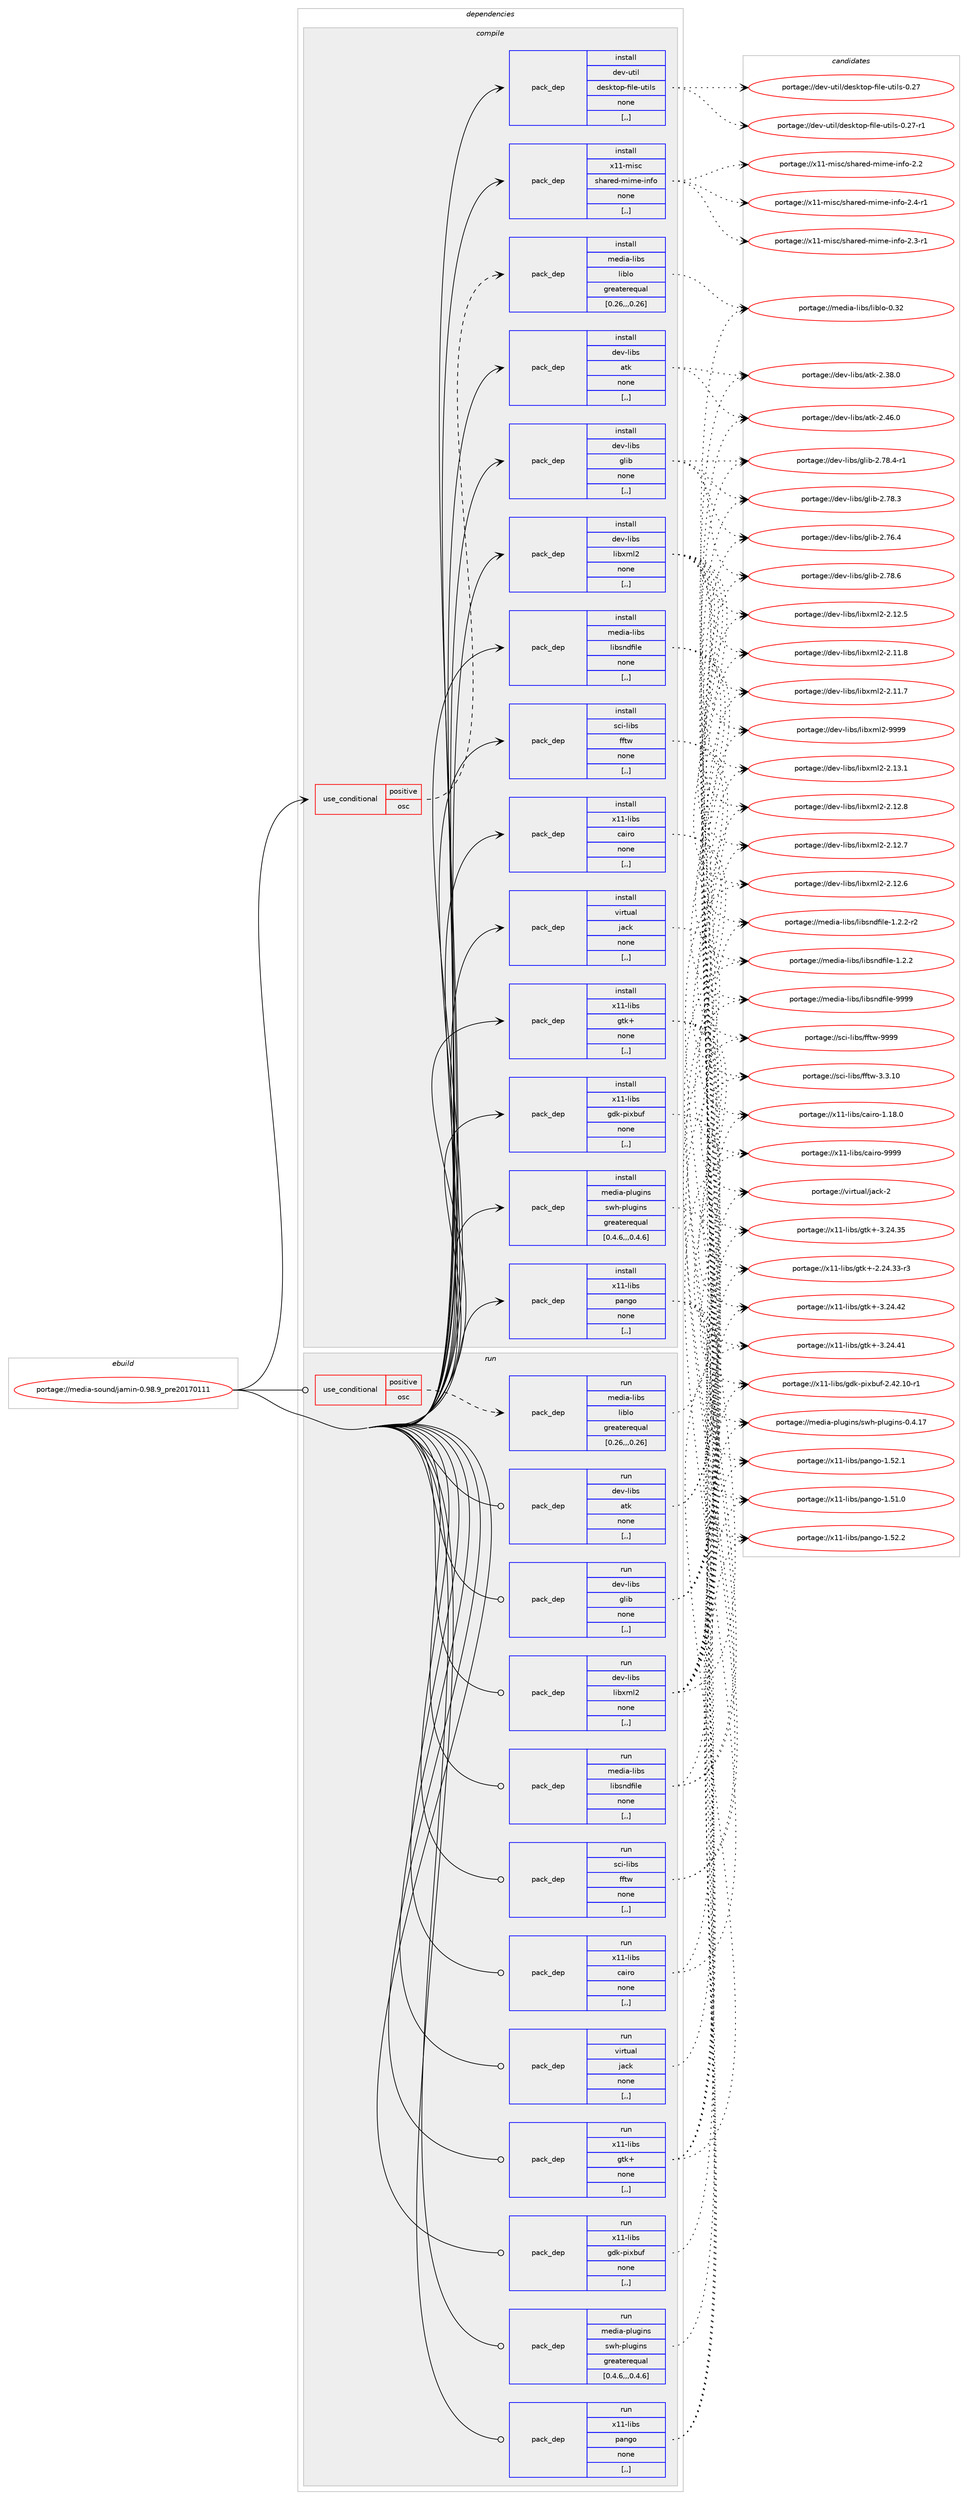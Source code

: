 digraph prolog {

# *************
# Graph options
# *************

newrank=true;
concentrate=true;
compound=true;
graph [rankdir=LR,fontname=Helvetica,fontsize=10,ranksep=1.5];#, ranksep=2.5, nodesep=0.2];
edge  [arrowhead=vee];
node  [fontname=Helvetica,fontsize=10];

# **********
# The ebuild
# **********

subgraph cluster_leftcol {
color=gray;
label=<<i>ebuild</i>>;
id [label="portage://media-sound/jamin-0.98.9_pre20170111", color=red, width=4, href="../media-sound/jamin-0.98.9_pre20170111.svg"];
}

# ****************
# The dependencies
# ****************

subgraph cluster_midcol {
color=gray;
label=<<i>dependencies</i>>;
subgraph cluster_compile {
fillcolor="#eeeeee";
style=filled;
label=<<i>compile</i>>;
subgraph cond79892 {
dependency315631 [label=<<TABLE BORDER="0" CELLBORDER="1" CELLSPACING="0" CELLPADDING="4"><TR><TD ROWSPAN="3" CELLPADDING="10">use_conditional</TD></TR><TR><TD>positive</TD></TR><TR><TD>osc</TD></TR></TABLE>>, shape=none, color=red];
subgraph pack233296 {
dependency315632 [label=<<TABLE BORDER="0" CELLBORDER="1" CELLSPACING="0" CELLPADDING="4" WIDTH="220"><TR><TD ROWSPAN="6" CELLPADDING="30">pack_dep</TD></TR><TR><TD WIDTH="110">install</TD></TR><TR><TD>media-libs</TD></TR><TR><TD>liblo</TD></TR><TR><TD>greaterequal</TD></TR><TR><TD>[0.26,,,0.26]</TD></TR></TABLE>>, shape=none, color=blue];
}
dependency315631:e -> dependency315632:w [weight=20,style="dashed",arrowhead="vee"];
}
id:e -> dependency315631:w [weight=20,style="solid",arrowhead="vee"];
subgraph pack233297 {
dependency315633 [label=<<TABLE BORDER="0" CELLBORDER="1" CELLSPACING="0" CELLPADDING="4" WIDTH="220"><TR><TD ROWSPAN="6" CELLPADDING="30">pack_dep</TD></TR><TR><TD WIDTH="110">install</TD></TR><TR><TD>dev-libs</TD></TR><TR><TD>atk</TD></TR><TR><TD>none</TD></TR><TR><TD>[,,]</TD></TR></TABLE>>, shape=none, color=blue];
}
id:e -> dependency315633:w [weight=20,style="solid",arrowhead="vee"];
subgraph pack233298 {
dependency315634 [label=<<TABLE BORDER="0" CELLBORDER="1" CELLSPACING="0" CELLPADDING="4" WIDTH="220"><TR><TD ROWSPAN="6" CELLPADDING="30">pack_dep</TD></TR><TR><TD WIDTH="110">install</TD></TR><TR><TD>dev-libs</TD></TR><TR><TD>glib</TD></TR><TR><TD>none</TD></TR><TR><TD>[,,]</TD></TR></TABLE>>, shape=none, color=blue];
}
id:e -> dependency315634:w [weight=20,style="solid",arrowhead="vee"];
subgraph pack233299 {
dependency315635 [label=<<TABLE BORDER="0" CELLBORDER="1" CELLSPACING="0" CELLPADDING="4" WIDTH="220"><TR><TD ROWSPAN="6" CELLPADDING="30">pack_dep</TD></TR><TR><TD WIDTH="110">install</TD></TR><TR><TD>dev-libs</TD></TR><TR><TD>libxml2</TD></TR><TR><TD>none</TD></TR><TR><TD>[,,]</TD></TR></TABLE>>, shape=none, color=blue];
}
id:e -> dependency315635:w [weight=20,style="solid",arrowhead="vee"];
subgraph pack233300 {
dependency315636 [label=<<TABLE BORDER="0" CELLBORDER="1" CELLSPACING="0" CELLPADDING="4" WIDTH="220"><TR><TD ROWSPAN="6" CELLPADDING="30">pack_dep</TD></TR><TR><TD WIDTH="110">install</TD></TR><TR><TD>dev-util</TD></TR><TR><TD>desktop-file-utils</TD></TR><TR><TD>none</TD></TR><TR><TD>[,,]</TD></TR></TABLE>>, shape=none, color=blue];
}
id:e -> dependency315636:w [weight=20,style="solid",arrowhead="vee"];
subgraph pack233301 {
dependency315637 [label=<<TABLE BORDER="0" CELLBORDER="1" CELLSPACING="0" CELLPADDING="4" WIDTH="220"><TR><TD ROWSPAN="6" CELLPADDING="30">pack_dep</TD></TR><TR><TD WIDTH="110">install</TD></TR><TR><TD>media-libs</TD></TR><TR><TD>libsndfile</TD></TR><TR><TD>none</TD></TR><TR><TD>[,,]</TD></TR></TABLE>>, shape=none, color=blue];
}
id:e -> dependency315637:w [weight=20,style="solid",arrowhead="vee"];
subgraph pack233302 {
dependency315638 [label=<<TABLE BORDER="0" CELLBORDER="1" CELLSPACING="0" CELLPADDING="4" WIDTH="220"><TR><TD ROWSPAN="6" CELLPADDING="30">pack_dep</TD></TR><TR><TD WIDTH="110">install</TD></TR><TR><TD>media-plugins</TD></TR><TR><TD>swh-plugins</TD></TR><TR><TD>greaterequal</TD></TR><TR><TD>[0.4.6,,,0.4.6]</TD></TR></TABLE>>, shape=none, color=blue];
}
id:e -> dependency315638:w [weight=20,style="solid",arrowhead="vee"];
subgraph pack233303 {
dependency315639 [label=<<TABLE BORDER="0" CELLBORDER="1" CELLSPACING="0" CELLPADDING="4" WIDTH="220"><TR><TD ROWSPAN="6" CELLPADDING="30">pack_dep</TD></TR><TR><TD WIDTH="110">install</TD></TR><TR><TD>sci-libs</TD></TR><TR><TD>fftw</TD></TR><TR><TD>none</TD></TR><TR><TD>[,,]</TD></TR></TABLE>>, shape=none, color=blue];
}
id:e -> dependency315639:w [weight=20,style="solid",arrowhead="vee"];
subgraph pack233304 {
dependency315640 [label=<<TABLE BORDER="0" CELLBORDER="1" CELLSPACING="0" CELLPADDING="4" WIDTH="220"><TR><TD ROWSPAN="6" CELLPADDING="30">pack_dep</TD></TR><TR><TD WIDTH="110">install</TD></TR><TR><TD>virtual</TD></TR><TR><TD>jack</TD></TR><TR><TD>none</TD></TR><TR><TD>[,,]</TD></TR></TABLE>>, shape=none, color=blue];
}
id:e -> dependency315640:w [weight=20,style="solid",arrowhead="vee"];
subgraph pack233305 {
dependency315641 [label=<<TABLE BORDER="0" CELLBORDER="1" CELLSPACING="0" CELLPADDING="4" WIDTH="220"><TR><TD ROWSPAN="6" CELLPADDING="30">pack_dep</TD></TR><TR><TD WIDTH="110">install</TD></TR><TR><TD>x11-libs</TD></TR><TR><TD>cairo</TD></TR><TR><TD>none</TD></TR><TR><TD>[,,]</TD></TR></TABLE>>, shape=none, color=blue];
}
id:e -> dependency315641:w [weight=20,style="solid",arrowhead="vee"];
subgraph pack233306 {
dependency315642 [label=<<TABLE BORDER="0" CELLBORDER="1" CELLSPACING="0" CELLPADDING="4" WIDTH="220"><TR><TD ROWSPAN="6" CELLPADDING="30">pack_dep</TD></TR><TR><TD WIDTH="110">install</TD></TR><TR><TD>x11-libs</TD></TR><TR><TD>gdk-pixbuf</TD></TR><TR><TD>none</TD></TR><TR><TD>[,,]</TD></TR></TABLE>>, shape=none, color=blue];
}
id:e -> dependency315642:w [weight=20,style="solid",arrowhead="vee"];
subgraph pack233307 {
dependency315643 [label=<<TABLE BORDER="0" CELLBORDER="1" CELLSPACING="0" CELLPADDING="4" WIDTH="220"><TR><TD ROWSPAN="6" CELLPADDING="30">pack_dep</TD></TR><TR><TD WIDTH="110">install</TD></TR><TR><TD>x11-libs</TD></TR><TR><TD>gtk+</TD></TR><TR><TD>none</TD></TR><TR><TD>[,,]</TD></TR></TABLE>>, shape=none, color=blue];
}
id:e -> dependency315643:w [weight=20,style="solid",arrowhead="vee"];
subgraph pack233308 {
dependency315644 [label=<<TABLE BORDER="0" CELLBORDER="1" CELLSPACING="0" CELLPADDING="4" WIDTH="220"><TR><TD ROWSPAN="6" CELLPADDING="30">pack_dep</TD></TR><TR><TD WIDTH="110">install</TD></TR><TR><TD>x11-libs</TD></TR><TR><TD>pango</TD></TR><TR><TD>none</TD></TR><TR><TD>[,,]</TD></TR></TABLE>>, shape=none, color=blue];
}
id:e -> dependency315644:w [weight=20,style="solid",arrowhead="vee"];
subgraph pack233309 {
dependency315645 [label=<<TABLE BORDER="0" CELLBORDER="1" CELLSPACING="0" CELLPADDING="4" WIDTH="220"><TR><TD ROWSPAN="6" CELLPADDING="30">pack_dep</TD></TR><TR><TD WIDTH="110">install</TD></TR><TR><TD>x11-misc</TD></TR><TR><TD>shared-mime-info</TD></TR><TR><TD>none</TD></TR><TR><TD>[,,]</TD></TR></TABLE>>, shape=none, color=blue];
}
id:e -> dependency315645:w [weight=20,style="solid",arrowhead="vee"];
}
subgraph cluster_compileandrun {
fillcolor="#eeeeee";
style=filled;
label=<<i>compile and run</i>>;
}
subgraph cluster_run {
fillcolor="#eeeeee";
style=filled;
label=<<i>run</i>>;
subgraph cond79893 {
dependency315646 [label=<<TABLE BORDER="0" CELLBORDER="1" CELLSPACING="0" CELLPADDING="4"><TR><TD ROWSPAN="3" CELLPADDING="10">use_conditional</TD></TR><TR><TD>positive</TD></TR><TR><TD>osc</TD></TR></TABLE>>, shape=none, color=red];
subgraph pack233310 {
dependency315647 [label=<<TABLE BORDER="0" CELLBORDER="1" CELLSPACING="0" CELLPADDING="4" WIDTH="220"><TR><TD ROWSPAN="6" CELLPADDING="30">pack_dep</TD></TR><TR><TD WIDTH="110">run</TD></TR><TR><TD>media-libs</TD></TR><TR><TD>liblo</TD></TR><TR><TD>greaterequal</TD></TR><TR><TD>[0.26,,,0.26]</TD></TR></TABLE>>, shape=none, color=blue];
}
dependency315646:e -> dependency315647:w [weight=20,style="dashed",arrowhead="vee"];
}
id:e -> dependency315646:w [weight=20,style="solid",arrowhead="odot"];
subgraph pack233311 {
dependency315648 [label=<<TABLE BORDER="0" CELLBORDER="1" CELLSPACING="0" CELLPADDING="4" WIDTH="220"><TR><TD ROWSPAN="6" CELLPADDING="30">pack_dep</TD></TR><TR><TD WIDTH="110">run</TD></TR><TR><TD>dev-libs</TD></TR><TR><TD>atk</TD></TR><TR><TD>none</TD></TR><TR><TD>[,,]</TD></TR></TABLE>>, shape=none, color=blue];
}
id:e -> dependency315648:w [weight=20,style="solid",arrowhead="odot"];
subgraph pack233312 {
dependency315649 [label=<<TABLE BORDER="0" CELLBORDER="1" CELLSPACING="0" CELLPADDING="4" WIDTH="220"><TR><TD ROWSPAN="6" CELLPADDING="30">pack_dep</TD></TR><TR><TD WIDTH="110">run</TD></TR><TR><TD>dev-libs</TD></TR><TR><TD>glib</TD></TR><TR><TD>none</TD></TR><TR><TD>[,,]</TD></TR></TABLE>>, shape=none, color=blue];
}
id:e -> dependency315649:w [weight=20,style="solid",arrowhead="odot"];
subgraph pack233313 {
dependency315650 [label=<<TABLE BORDER="0" CELLBORDER="1" CELLSPACING="0" CELLPADDING="4" WIDTH="220"><TR><TD ROWSPAN="6" CELLPADDING="30">pack_dep</TD></TR><TR><TD WIDTH="110">run</TD></TR><TR><TD>dev-libs</TD></TR><TR><TD>libxml2</TD></TR><TR><TD>none</TD></TR><TR><TD>[,,]</TD></TR></TABLE>>, shape=none, color=blue];
}
id:e -> dependency315650:w [weight=20,style="solid",arrowhead="odot"];
subgraph pack233314 {
dependency315651 [label=<<TABLE BORDER="0" CELLBORDER="1" CELLSPACING="0" CELLPADDING="4" WIDTH="220"><TR><TD ROWSPAN="6" CELLPADDING="30">pack_dep</TD></TR><TR><TD WIDTH="110">run</TD></TR><TR><TD>media-libs</TD></TR><TR><TD>libsndfile</TD></TR><TR><TD>none</TD></TR><TR><TD>[,,]</TD></TR></TABLE>>, shape=none, color=blue];
}
id:e -> dependency315651:w [weight=20,style="solid",arrowhead="odot"];
subgraph pack233315 {
dependency315652 [label=<<TABLE BORDER="0" CELLBORDER="1" CELLSPACING="0" CELLPADDING="4" WIDTH="220"><TR><TD ROWSPAN="6" CELLPADDING="30">pack_dep</TD></TR><TR><TD WIDTH="110">run</TD></TR><TR><TD>media-plugins</TD></TR><TR><TD>swh-plugins</TD></TR><TR><TD>greaterequal</TD></TR><TR><TD>[0.4.6,,,0.4.6]</TD></TR></TABLE>>, shape=none, color=blue];
}
id:e -> dependency315652:w [weight=20,style="solid",arrowhead="odot"];
subgraph pack233316 {
dependency315653 [label=<<TABLE BORDER="0" CELLBORDER="1" CELLSPACING="0" CELLPADDING="4" WIDTH="220"><TR><TD ROWSPAN="6" CELLPADDING="30">pack_dep</TD></TR><TR><TD WIDTH="110">run</TD></TR><TR><TD>sci-libs</TD></TR><TR><TD>fftw</TD></TR><TR><TD>none</TD></TR><TR><TD>[,,]</TD></TR></TABLE>>, shape=none, color=blue];
}
id:e -> dependency315653:w [weight=20,style="solid",arrowhead="odot"];
subgraph pack233317 {
dependency315654 [label=<<TABLE BORDER="0" CELLBORDER="1" CELLSPACING="0" CELLPADDING="4" WIDTH="220"><TR><TD ROWSPAN="6" CELLPADDING="30">pack_dep</TD></TR><TR><TD WIDTH="110">run</TD></TR><TR><TD>virtual</TD></TR><TR><TD>jack</TD></TR><TR><TD>none</TD></TR><TR><TD>[,,]</TD></TR></TABLE>>, shape=none, color=blue];
}
id:e -> dependency315654:w [weight=20,style="solid",arrowhead="odot"];
subgraph pack233318 {
dependency315655 [label=<<TABLE BORDER="0" CELLBORDER="1" CELLSPACING="0" CELLPADDING="4" WIDTH="220"><TR><TD ROWSPAN="6" CELLPADDING="30">pack_dep</TD></TR><TR><TD WIDTH="110">run</TD></TR><TR><TD>x11-libs</TD></TR><TR><TD>cairo</TD></TR><TR><TD>none</TD></TR><TR><TD>[,,]</TD></TR></TABLE>>, shape=none, color=blue];
}
id:e -> dependency315655:w [weight=20,style="solid",arrowhead="odot"];
subgraph pack233319 {
dependency315656 [label=<<TABLE BORDER="0" CELLBORDER="1" CELLSPACING="0" CELLPADDING="4" WIDTH="220"><TR><TD ROWSPAN="6" CELLPADDING="30">pack_dep</TD></TR><TR><TD WIDTH="110">run</TD></TR><TR><TD>x11-libs</TD></TR><TR><TD>gdk-pixbuf</TD></TR><TR><TD>none</TD></TR><TR><TD>[,,]</TD></TR></TABLE>>, shape=none, color=blue];
}
id:e -> dependency315656:w [weight=20,style="solid",arrowhead="odot"];
subgraph pack233320 {
dependency315657 [label=<<TABLE BORDER="0" CELLBORDER="1" CELLSPACING="0" CELLPADDING="4" WIDTH="220"><TR><TD ROWSPAN="6" CELLPADDING="30">pack_dep</TD></TR><TR><TD WIDTH="110">run</TD></TR><TR><TD>x11-libs</TD></TR><TR><TD>gtk+</TD></TR><TR><TD>none</TD></TR><TR><TD>[,,]</TD></TR></TABLE>>, shape=none, color=blue];
}
id:e -> dependency315657:w [weight=20,style="solid",arrowhead="odot"];
subgraph pack233321 {
dependency315658 [label=<<TABLE BORDER="0" CELLBORDER="1" CELLSPACING="0" CELLPADDING="4" WIDTH="220"><TR><TD ROWSPAN="6" CELLPADDING="30">pack_dep</TD></TR><TR><TD WIDTH="110">run</TD></TR><TR><TD>x11-libs</TD></TR><TR><TD>pango</TD></TR><TR><TD>none</TD></TR><TR><TD>[,,]</TD></TR></TABLE>>, shape=none, color=blue];
}
id:e -> dependency315658:w [weight=20,style="solid",arrowhead="odot"];
}
}

# **************
# The candidates
# **************

subgraph cluster_choices {
rank=same;
color=gray;
label=<<i>candidates</i>>;

subgraph choice233296 {
color=black;
nodesep=1;
choice10910110010597451081059811547108105981081114548465150 [label="portage://media-libs/liblo-0.32", color=red, width=4,href="../media-libs/liblo-0.32.svg"];
dependency315632:e -> choice10910110010597451081059811547108105981081114548465150:w [style=dotted,weight="100"];
}
subgraph choice233297 {
color=black;
nodesep=1;
choice1001011184510810598115479711610745504652544648 [label="portage://dev-libs/atk-2.46.0", color=red, width=4,href="../dev-libs/atk-2.46.0.svg"];
choice1001011184510810598115479711610745504651564648 [label="portage://dev-libs/atk-2.38.0", color=red, width=4,href="../dev-libs/atk-2.38.0.svg"];
dependency315633:e -> choice1001011184510810598115479711610745504652544648:w [style=dotted,weight="100"];
dependency315633:e -> choice1001011184510810598115479711610745504651564648:w [style=dotted,weight="100"];
}
subgraph choice233298 {
color=black;
nodesep=1;
choice1001011184510810598115471031081059845504655564654 [label="portage://dev-libs/glib-2.78.6", color=red, width=4,href="../dev-libs/glib-2.78.6.svg"];
choice10010111845108105981154710310810598455046555646524511449 [label="portage://dev-libs/glib-2.78.4-r1", color=red, width=4,href="../dev-libs/glib-2.78.4-r1.svg"];
choice1001011184510810598115471031081059845504655564651 [label="portage://dev-libs/glib-2.78.3", color=red, width=4,href="../dev-libs/glib-2.78.3.svg"];
choice1001011184510810598115471031081059845504655544652 [label="portage://dev-libs/glib-2.76.4", color=red, width=4,href="../dev-libs/glib-2.76.4.svg"];
dependency315634:e -> choice1001011184510810598115471031081059845504655564654:w [style=dotted,weight="100"];
dependency315634:e -> choice10010111845108105981154710310810598455046555646524511449:w [style=dotted,weight="100"];
dependency315634:e -> choice1001011184510810598115471031081059845504655564651:w [style=dotted,weight="100"];
dependency315634:e -> choice1001011184510810598115471031081059845504655544652:w [style=dotted,weight="100"];
}
subgraph choice233299 {
color=black;
nodesep=1;
choice10010111845108105981154710810598120109108504557575757 [label="portage://dev-libs/libxml2-9999", color=red, width=4,href="../dev-libs/libxml2-9999.svg"];
choice100101118451081059811547108105981201091085045504649514649 [label="portage://dev-libs/libxml2-2.13.1", color=red, width=4,href="../dev-libs/libxml2-2.13.1.svg"];
choice100101118451081059811547108105981201091085045504649504656 [label="portage://dev-libs/libxml2-2.12.8", color=red, width=4,href="../dev-libs/libxml2-2.12.8.svg"];
choice100101118451081059811547108105981201091085045504649504655 [label="portage://dev-libs/libxml2-2.12.7", color=red, width=4,href="../dev-libs/libxml2-2.12.7.svg"];
choice100101118451081059811547108105981201091085045504649504654 [label="portage://dev-libs/libxml2-2.12.6", color=red, width=4,href="../dev-libs/libxml2-2.12.6.svg"];
choice100101118451081059811547108105981201091085045504649504653 [label="portage://dev-libs/libxml2-2.12.5", color=red, width=4,href="../dev-libs/libxml2-2.12.5.svg"];
choice100101118451081059811547108105981201091085045504649494656 [label="portage://dev-libs/libxml2-2.11.8", color=red, width=4,href="../dev-libs/libxml2-2.11.8.svg"];
choice100101118451081059811547108105981201091085045504649494655 [label="portage://dev-libs/libxml2-2.11.7", color=red, width=4,href="../dev-libs/libxml2-2.11.7.svg"];
dependency315635:e -> choice10010111845108105981154710810598120109108504557575757:w [style=dotted,weight="100"];
dependency315635:e -> choice100101118451081059811547108105981201091085045504649514649:w [style=dotted,weight="100"];
dependency315635:e -> choice100101118451081059811547108105981201091085045504649504656:w [style=dotted,weight="100"];
dependency315635:e -> choice100101118451081059811547108105981201091085045504649504655:w [style=dotted,weight="100"];
dependency315635:e -> choice100101118451081059811547108105981201091085045504649504654:w [style=dotted,weight="100"];
dependency315635:e -> choice100101118451081059811547108105981201091085045504649504653:w [style=dotted,weight="100"];
dependency315635:e -> choice100101118451081059811547108105981201091085045504649494656:w [style=dotted,weight="100"];
dependency315635:e -> choice100101118451081059811547108105981201091085045504649494655:w [style=dotted,weight="100"];
}
subgraph choice233300 {
color=black;
nodesep=1;
choice1001011184511711610510847100101115107116111112451021051081014511711610510811545484650554511449 [label="portage://dev-util/desktop-file-utils-0.27-r1", color=red, width=4,href="../dev-util/desktop-file-utils-0.27-r1.svg"];
choice100101118451171161051084710010111510711611111245102105108101451171161051081154548465055 [label="portage://dev-util/desktop-file-utils-0.27", color=red, width=4,href="../dev-util/desktop-file-utils-0.27.svg"];
dependency315636:e -> choice1001011184511711610510847100101115107116111112451021051081014511711610510811545484650554511449:w [style=dotted,weight="100"];
dependency315636:e -> choice100101118451171161051084710010111510711611111245102105108101451171161051081154548465055:w [style=dotted,weight="100"];
}
subgraph choice233301 {
color=black;
nodesep=1;
choice10910110010597451081059811547108105981151101001021051081014557575757 [label="portage://media-libs/libsndfile-9999", color=red, width=4,href="../media-libs/libsndfile-9999.svg"];
choice10910110010597451081059811547108105981151101001021051081014549465046504511450 [label="portage://media-libs/libsndfile-1.2.2-r2", color=red, width=4,href="../media-libs/libsndfile-1.2.2-r2.svg"];
choice1091011001059745108105981154710810598115110100102105108101454946504650 [label="portage://media-libs/libsndfile-1.2.2", color=red, width=4,href="../media-libs/libsndfile-1.2.2.svg"];
dependency315637:e -> choice10910110010597451081059811547108105981151101001021051081014557575757:w [style=dotted,weight="100"];
dependency315637:e -> choice10910110010597451081059811547108105981151101001021051081014549465046504511450:w [style=dotted,weight="100"];
dependency315637:e -> choice1091011001059745108105981154710810598115110100102105108101454946504650:w [style=dotted,weight="100"];
}
subgraph choice233302 {
color=black;
nodesep=1;
choice1091011001059745112108117103105110115471151191044511210811710310511011545484652464955 [label="portage://media-plugins/swh-plugins-0.4.17", color=red, width=4,href="../media-plugins/swh-plugins-0.4.17.svg"];
dependency315638:e -> choice1091011001059745112108117103105110115471151191044511210811710310511011545484652464955:w [style=dotted,weight="100"];
}
subgraph choice233303 {
color=black;
nodesep=1;
choice115991054510810598115471021021161194557575757 [label="portage://sci-libs/fftw-9999", color=red, width=4,href="../sci-libs/fftw-9999.svg"];
choice1159910545108105981154710210211611945514651464948 [label="portage://sci-libs/fftw-3.3.10", color=red, width=4,href="../sci-libs/fftw-3.3.10.svg"];
dependency315639:e -> choice115991054510810598115471021021161194557575757:w [style=dotted,weight="100"];
dependency315639:e -> choice1159910545108105981154710210211611945514651464948:w [style=dotted,weight="100"];
}
subgraph choice233304 {
color=black;
nodesep=1;
choice118105114116117971084710697991074550 [label="portage://virtual/jack-2", color=red, width=4,href="../virtual/jack-2.svg"];
dependency315640:e -> choice118105114116117971084710697991074550:w [style=dotted,weight="100"];
}
subgraph choice233305 {
color=black;
nodesep=1;
choice120494945108105981154799971051141114557575757 [label="portage://x11-libs/cairo-9999", color=red, width=4,href="../x11-libs/cairo-9999.svg"];
choice1204949451081059811547999710511411145494649564648 [label="portage://x11-libs/cairo-1.18.0", color=red, width=4,href="../x11-libs/cairo-1.18.0.svg"];
dependency315641:e -> choice120494945108105981154799971051141114557575757:w [style=dotted,weight="100"];
dependency315641:e -> choice1204949451081059811547999710511411145494649564648:w [style=dotted,weight="100"];
}
subgraph choice233306 {
color=black;
nodesep=1;
choice1204949451081059811547103100107451121051209811710245504652504649484511449 [label="portage://x11-libs/gdk-pixbuf-2.42.10-r1", color=red, width=4,href="../x11-libs/gdk-pixbuf-2.42.10-r1.svg"];
dependency315642:e -> choice1204949451081059811547103100107451121051209811710245504652504649484511449:w [style=dotted,weight="100"];
}
subgraph choice233307 {
color=black;
nodesep=1;
choice1204949451081059811547103116107434551465052465250 [label="portage://x11-libs/gtk+-3.24.42", color=red, width=4,href="../x11-libs/gtk+-3.24.42.svg"];
choice1204949451081059811547103116107434551465052465249 [label="portage://x11-libs/gtk+-3.24.41", color=red, width=4,href="../x11-libs/gtk+-3.24.41.svg"];
choice1204949451081059811547103116107434551465052465153 [label="portage://x11-libs/gtk+-3.24.35", color=red, width=4,href="../x11-libs/gtk+-3.24.35.svg"];
choice12049494510810598115471031161074345504650524651514511451 [label="portage://x11-libs/gtk+-2.24.33-r3", color=red, width=4,href="../x11-libs/gtk+-2.24.33-r3.svg"];
dependency315643:e -> choice1204949451081059811547103116107434551465052465250:w [style=dotted,weight="100"];
dependency315643:e -> choice1204949451081059811547103116107434551465052465249:w [style=dotted,weight="100"];
dependency315643:e -> choice1204949451081059811547103116107434551465052465153:w [style=dotted,weight="100"];
dependency315643:e -> choice12049494510810598115471031161074345504650524651514511451:w [style=dotted,weight="100"];
}
subgraph choice233308 {
color=black;
nodesep=1;
choice12049494510810598115471129711010311145494653504650 [label="portage://x11-libs/pango-1.52.2", color=red, width=4,href="../x11-libs/pango-1.52.2.svg"];
choice12049494510810598115471129711010311145494653504649 [label="portage://x11-libs/pango-1.52.1", color=red, width=4,href="../x11-libs/pango-1.52.1.svg"];
choice12049494510810598115471129711010311145494653494648 [label="portage://x11-libs/pango-1.51.0", color=red, width=4,href="../x11-libs/pango-1.51.0.svg"];
dependency315644:e -> choice12049494510810598115471129711010311145494653504650:w [style=dotted,weight="100"];
dependency315644:e -> choice12049494510810598115471129711010311145494653504649:w [style=dotted,weight="100"];
dependency315644:e -> choice12049494510810598115471129711010311145494653494648:w [style=dotted,weight="100"];
}
subgraph choice233309 {
color=black;
nodesep=1;
choice1204949451091051159947115104971141011004510910510910145105110102111455046524511449 [label="portage://x11-misc/shared-mime-info-2.4-r1", color=red, width=4,href="../x11-misc/shared-mime-info-2.4-r1.svg"];
choice1204949451091051159947115104971141011004510910510910145105110102111455046514511449 [label="portage://x11-misc/shared-mime-info-2.3-r1", color=red, width=4,href="../x11-misc/shared-mime-info-2.3-r1.svg"];
choice120494945109105115994711510497114101100451091051091014510511010211145504650 [label="portage://x11-misc/shared-mime-info-2.2", color=red, width=4,href="../x11-misc/shared-mime-info-2.2.svg"];
dependency315645:e -> choice1204949451091051159947115104971141011004510910510910145105110102111455046524511449:w [style=dotted,weight="100"];
dependency315645:e -> choice1204949451091051159947115104971141011004510910510910145105110102111455046514511449:w [style=dotted,weight="100"];
dependency315645:e -> choice120494945109105115994711510497114101100451091051091014510511010211145504650:w [style=dotted,weight="100"];
}
subgraph choice233310 {
color=black;
nodesep=1;
choice10910110010597451081059811547108105981081114548465150 [label="portage://media-libs/liblo-0.32", color=red, width=4,href="../media-libs/liblo-0.32.svg"];
dependency315647:e -> choice10910110010597451081059811547108105981081114548465150:w [style=dotted,weight="100"];
}
subgraph choice233311 {
color=black;
nodesep=1;
choice1001011184510810598115479711610745504652544648 [label="portage://dev-libs/atk-2.46.0", color=red, width=4,href="../dev-libs/atk-2.46.0.svg"];
choice1001011184510810598115479711610745504651564648 [label="portage://dev-libs/atk-2.38.0", color=red, width=4,href="../dev-libs/atk-2.38.0.svg"];
dependency315648:e -> choice1001011184510810598115479711610745504652544648:w [style=dotted,weight="100"];
dependency315648:e -> choice1001011184510810598115479711610745504651564648:w [style=dotted,weight="100"];
}
subgraph choice233312 {
color=black;
nodesep=1;
choice1001011184510810598115471031081059845504655564654 [label="portage://dev-libs/glib-2.78.6", color=red, width=4,href="../dev-libs/glib-2.78.6.svg"];
choice10010111845108105981154710310810598455046555646524511449 [label="portage://dev-libs/glib-2.78.4-r1", color=red, width=4,href="../dev-libs/glib-2.78.4-r1.svg"];
choice1001011184510810598115471031081059845504655564651 [label="portage://dev-libs/glib-2.78.3", color=red, width=4,href="../dev-libs/glib-2.78.3.svg"];
choice1001011184510810598115471031081059845504655544652 [label="portage://dev-libs/glib-2.76.4", color=red, width=4,href="../dev-libs/glib-2.76.4.svg"];
dependency315649:e -> choice1001011184510810598115471031081059845504655564654:w [style=dotted,weight="100"];
dependency315649:e -> choice10010111845108105981154710310810598455046555646524511449:w [style=dotted,weight="100"];
dependency315649:e -> choice1001011184510810598115471031081059845504655564651:w [style=dotted,weight="100"];
dependency315649:e -> choice1001011184510810598115471031081059845504655544652:w [style=dotted,weight="100"];
}
subgraph choice233313 {
color=black;
nodesep=1;
choice10010111845108105981154710810598120109108504557575757 [label="portage://dev-libs/libxml2-9999", color=red, width=4,href="../dev-libs/libxml2-9999.svg"];
choice100101118451081059811547108105981201091085045504649514649 [label="portage://dev-libs/libxml2-2.13.1", color=red, width=4,href="../dev-libs/libxml2-2.13.1.svg"];
choice100101118451081059811547108105981201091085045504649504656 [label="portage://dev-libs/libxml2-2.12.8", color=red, width=4,href="../dev-libs/libxml2-2.12.8.svg"];
choice100101118451081059811547108105981201091085045504649504655 [label="portage://dev-libs/libxml2-2.12.7", color=red, width=4,href="../dev-libs/libxml2-2.12.7.svg"];
choice100101118451081059811547108105981201091085045504649504654 [label="portage://dev-libs/libxml2-2.12.6", color=red, width=4,href="../dev-libs/libxml2-2.12.6.svg"];
choice100101118451081059811547108105981201091085045504649504653 [label="portage://dev-libs/libxml2-2.12.5", color=red, width=4,href="../dev-libs/libxml2-2.12.5.svg"];
choice100101118451081059811547108105981201091085045504649494656 [label="portage://dev-libs/libxml2-2.11.8", color=red, width=4,href="../dev-libs/libxml2-2.11.8.svg"];
choice100101118451081059811547108105981201091085045504649494655 [label="portage://dev-libs/libxml2-2.11.7", color=red, width=4,href="../dev-libs/libxml2-2.11.7.svg"];
dependency315650:e -> choice10010111845108105981154710810598120109108504557575757:w [style=dotted,weight="100"];
dependency315650:e -> choice100101118451081059811547108105981201091085045504649514649:w [style=dotted,weight="100"];
dependency315650:e -> choice100101118451081059811547108105981201091085045504649504656:w [style=dotted,weight="100"];
dependency315650:e -> choice100101118451081059811547108105981201091085045504649504655:w [style=dotted,weight="100"];
dependency315650:e -> choice100101118451081059811547108105981201091085045504649504654:w [style=dotted,weight="100"];
dependency315650:e -> choice100101118451081059811547108105981201091085045504649504653:w [style=dotted,weight="100"];
dependency315650:e -> choice100101118451081059811547108105981201091085045504649494656:w [style=dotted,weight="100"];
dependency315650:e -> choice100101118451081059811547108105981201091085045504649494655:w [style=dotted,weight="100"];
}
subgraph choice233314 {
color=black;
nodesep=1;
choice10910110010597451081059811547108105981151101001021051081014557575757 [label="portage://media-libs/libsndfile-9999", color=red, width=4,href="../media-libs/libsndfile-9999.svg"];
choice10910110010597451081059811547108105981151101001021051081014549465046504511450 [label="portage://media-libs/libsndfile-1.2.2-r2", color=red, width=4,href="../media-libs/libsndfile-1.2.2-r2.svg"];
choice1091011001059745108105981154710810598115110100102105108101454946504650 [label="portage://media-libs/libsndfile-1.2.2", color=red, width=4,href="../media-libs/libsndfile-1.2.2.svg"];
dependency315651:e -> choice10910110010597451081059811547108105981151101001021051081014557575757:w [style=dotted,weight="100"];
dependency315651:e -> choice10910110010597451081059811547108105981151101001021051081014549465046504511450:w [style=dotted,weight="100"];
dependency315651:e -> choice1091011001059745108105981154710810598115110100102105108101454946504650:w [style=dotted,weight="100"];
}
subgraph choice233315 {
color=black;
nodesep=1;
choice1091011001059745112108117103105110115471151191044511210811710310511011545484652464955 [label="portage://media-plugins/swh-plugins-0.4.17", color=red, width=4,href="../media-plugins/swh-plugins-0.4.17.svg"];
dependency315652:e -> choice1091011001059745112108117103105110115471151191044511210811710310511011545484652464955:w [style=dotted,weight="100"];
}
subgraph choice233316 {
color=black;
nodesep=1;
choice115991054510810598115471021021161194557575757 [label="portage://sci-libs/fftw-9999", color=red, width=4,href="../sci-libs/fftw-9999.svg"];
choice1159910545108105981154710210211611945514651464948 [label="portage://sci-libs/fftw-3.3.10", color=red, width=4,href="../sci-libs/fftw-3.3.10.svg"];
dependency315653:e -> choice115991054510810598115471021021161194557575757:w [style=dotted,weight="100"];
dependency315653:e -> choice1159910545108105981154710210211611945514651464948:w [style=dotted,weight="100"];
}
subgraph choice233317 {
color=black;
nodesep=1;
choice118105114116117971084710697991074550 [label="portage://virtual/jack-2", color=red, width=4,href="../virtual/jack-2.svg"];
dependency315654:e -> choice118105114116117971084710697991074550:w [style=dotted,weight="100"];
}
subgraph choice233318 {
color=black;
nodesep=1;
choice120494945108105981154799971051141114557575757 [label="portage://x11-libs/cairo-9999", color=red, width=4,href="../x11-libs/cairo-9999.svg"];
choice1204949451081059811547999710511411145494649564648 [label="portage://x11-libs/cairo-1.18.0", color=red, width=4,href="../x11-libs/cairo-1.18.0.svg"];
dependency315655:e -> choice120494945108105981154799971051141114557575757:w [style=dotted,weight="100"];
dependency315655:e -> choice1204949451081059811547999710511411145494649564648:w [style=dotted,weight="100"];
}
subgraph choice233319 {
color=black;
nodesep=1;
choice1204949451081059811547103100107451121051209811710245504652504649484511449 [label="portage://x11-libs/gdk-pixbuf-2.42.10-r1", color=red, width=4,href="../x11-libs/gdk-pixbuf-2.42.10-r1.svg"];
dependency315656:e -> choice1204949451081059811547103100107451121051209811710245504652504649484511449:w [style=dotted,weight="100"];
}
subgraph choice233320 {
color=black;
nodesep=1;
choice1204949451081059811547103116107434551465052465250 [label="portage://x11-libs/gtk+-3.24.42", color=red, width=4,href="../x11-libs/gtk+-3.24.42.svg"];
choice1204949451081059811547103116107434551465052465249 [label="portage://x11-libs/gtk+-3.24.41", color=red, width=4,href="../x11-libs/gtk+-3.24.41.svg"];
choice1204949451081059811547103116107434551465052465153 [label="portage://x11-libs/gtk+-3.24.35", color=red, width=4,href="../x11-libs/gtk+-3.24.35.svg"];
choice12049494510810598115471031161074345504650524651514511451 [label="portage://x11-libs/gtk+-2.24.33-r3", color=red, width=4,href="../x11-libs/gtk+-2.24.33-r3.svg"];
dependency315657:e -> choice1204949451081059811547103116107434551465052465250:w [style=dotted,weight="100"];
dependency315657:e -> choice1204949451081059811547103116107434551465052465249:w [style=dotted,weight="100"];
dependency315657:e -> choice1204949451081059811547103116107434551465052465153:w [style=dotted,weight="100"];
dependency315657:e -> choice12049494510810598115471031161074345504650524651514511451:w [style=dotted,weight="100"];
}
subgraph choice233321 {
color=black;
nodesep=1;
choice12049494510810598115471129711010311145494653504650 [label="portage://x11-libs/pango-1.52.2", color=red, width=4,href="../x11-libs/pango-1.52.2.svg"];
choice12049494510810598115471129711010311145494653504649 [label="portage://x11-libs/pango-1.52.1", color=red, width=4,href="../x11-libs/pango-1.52.1.svg"];
choice12049494510810598115471129711010311145494653494648 [label="portage://x11-libs/pango-1.51.0", color=red, width=4,href="../x11-libs/pango-1.51.0.svg"];
dependency315658:e -> choice12049494510810598115471129711010311145494653504650:w [style=dotted,weight="100"];
dependency315658:e -> choice12049494510810598115471129711010311145494653504649:w [style=dotted,weight="100"];
dependency315658:e -> choice12049494510810598115471129711010311145494653494648:w [style=dotted,weight="100"];
}
}

}
